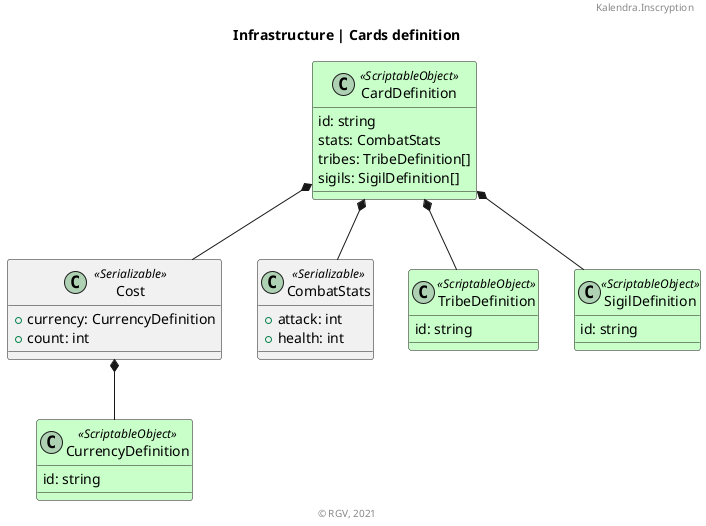 @startuml
'https://plantuml.com/object-diagram
title Infrastructure | Cards definition
header Kalendra.Inscryption
'''''''''''''

class CardDefinition <<ScriptableObject>> #technology
{
id: string
stats: CombatStats
tribes: TribeDefinition[]
sigils: SigilDefinition[]
} 

class Cost <<Serializable>>
{
    +currency: CurrencyDefinition
    +count: int
}

class CombatStats <<Serializable>>
{
    +attack: int
    +health: int
}

class TribeDefinition <<ScriptableObject>> #technology 
{
    id: string
}

class SigilDefinition <<ScriptableObject>> #technology
{
    id: string
}

class CurrencyDefinition <<ScriptableObject>> #technology
{
    id: string
}

'''''''''''''

CardDefinition *-- Cost
CardDefinition *-- CombatStats
CardDefinition *-- TribeDefinition
CardDefinition *-- SigilDefinition

Cost *-- CurrencyDefinition

'''''''''''''
footer © RGV, 2021
@enduml
